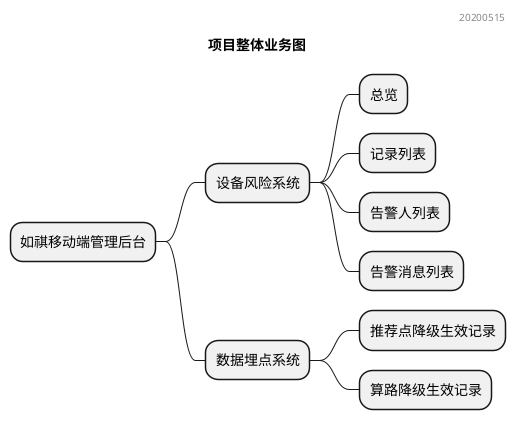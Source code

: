 @startmindmap

header 20200515

title 项目整体业务图

* 如祺移动端管理后台

** 设备风险系统
*** 总览
'****_ 应用
'****_ 时间范围
'****_ 上报次数（类别分类统计）
'****_ 首次上报时间（时间范围内）
'****_ 最近上报时间（时间范围内）
'****_ 类别
'*****_ 风险类型
'*****_ APP版本号
'*****_ 设备型号
'*****_ 设备品牌
'*****_ 用户手机号
'*****_ 设备ID
'*****_ 系统版本
*** 记录列表
*** 告警人列表
*** 告警消息列表

** 数据埋点系统
*** 推荐点降级生效记录
*** 算路降级生效记录

@endmindmap